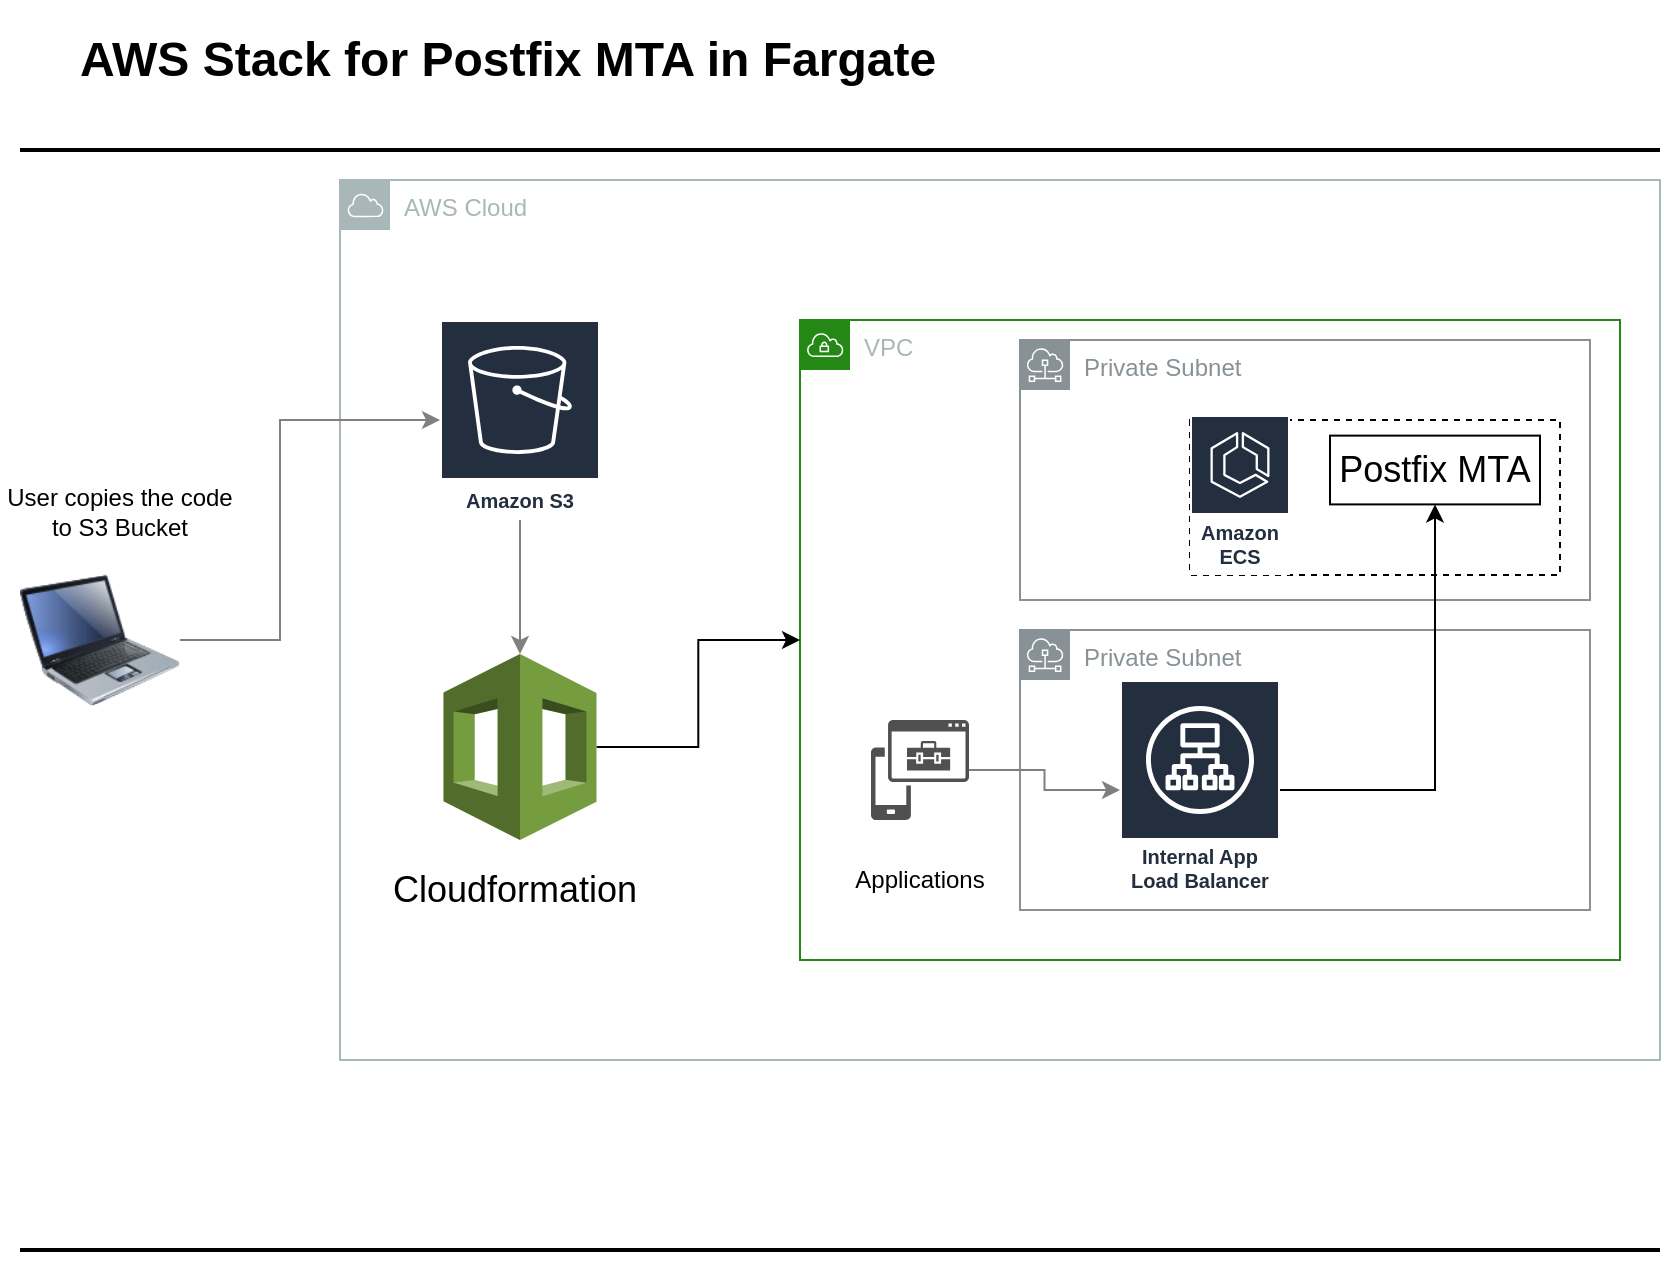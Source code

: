 <mxfile version="15.9.4" type="device"><diagram id="1gh5M92-Dv7Kje0FvXPO" name="Page-1"><mxGraphModel dx="1186" dy="764" grid="1" gridSize="10" guides="1" tooltips="1" connect="1" arrows="1" fold="1" page="1" pageScale="1" pageWidth="850" pageHeight="1100" math="0" shadow="0"><root><mxCell id="0"/><mxCell id="1" parent="0"/><mxCell id="_QtSZX4L54g427YOxzhu-2" value="Private Subnet" style="sketch=0;outlineConnect=0;gradientColor=none;html=1;whiteSpace=wrap;fontSize=12;fontStyle=0;shape=mxgraph.aws4.group;grIcon=mxgraph.aws4.group_subnet;strokeColor=#879196;fillColor=none;verticalAlign=top;align=left;spacingLeft=30;fontColor=#879196;dashed=0;" vertex="1" parent="1"><mxGeometry x="515" y="395" width="285" height="140" as="geometry"/></mxCell><mxCell id="aEa8XvmpuUPSFylOsiCc-5" value="AWS Cloud" style="outlineConnect=0;gradientColor=none;html=1;whiteSpace=wrap;fontSize=12;fontStyle=0;shape=mxgraph.aws4.group;grIcon=mxgraph.aws4.group_aws_cloud;strokeColor=#AAB7B8;fillColor=none;verticalAlign=top;align=left;spacingLeft=30;fontColor=#AAB7B8;dashed=0;" parent="1" vertex="1"><mxGeometry x="175" y="170" width="660" height="440" as="geometry"/></mxCell><mxCell id="aEa8XvmpuUPSFylOsiCc-1" value="VPC" style="points=[[0,0],[0.25,0],[0.5,0],[0.75,0],[1,0],[1,0.25],[1,0.5],[1,0.75],[1,1],[0.75,1],[0.5,1],[0.25,1],[0,1],[0,0.75],[0,0.5],[0,0.25]];outlineConnect=0;gradientColor=none;html=1;whiteSpace=wrap;fontSize=12;fontStyle=0;shape=mxgraph.aws4.group;grIcon=mxgraph.aws4.group_vpc;strokeColor=#248814;fillColor=none;verticalAlign=top;align=left;spacingLeft=30;fontColor=#AAB7B8;dashed=0;" parent="1" vertex="1"><mxGeometry x="405" y="240" width="410" height="320" as="geometry"/></mxCell><mxCell id="_QtSZX4L54g427YOxzhu-1" value="Private Subnet" style="sketch=0;outlineConnect=0;gradientColor=none;html=1;whiteSpace=wrap;fontSize=12;fontStyle=0;shape=mxgraph.aws4.group;grIcon=mxgraph.aws4.group_subnet;strokeColor=#879196;fillColor=none;verticalAlign=top;align=left;spacingLeft=30;fontColor=#879196;dashed=0;" vertex="1" parent="1"><mxGeometry x="515" y="250" width="285" height="130" as="geometry"/></mxCell><mxCell id="aEa8XvmpuUPSFylOsiCc-24" value="" style="rounded=0;whiteSpace=wrap;html=1;fillColor=none;dashed=1;" parent="1" vertex="1"><mxGeometry x="600" y="290" width="185" height="77.5" as="geometry"/></mxCell><mxCell id="aEa8XvmpuUPSFylOsiCc-11" style="edgeStyle=orthogonalEdgeStyle;rounded=0;orthogonalLoop=1;jettySize=auto;html=1;strokeColor=#808080;" parent="1" source="aEa8XvmpuUPSFylOsiCc-8" target="aEa8XvmpuUPSFylOsiCc-10" edge="1"><mxGeometry relative="1" as="geometry"><Array as="points"><mxPoint x="145" y="400"/><mxPoint x="145" y="290"/></Array></mxGeometry></mxCell><mxCell id="aEa8XvmpuUPSFylOsiCc-8" value="" style="image;html=1;image=img/lib/clip_art/computers/Laptop_128x128.png" parent="1" vertex="1"><mxGeometry x="15" y="360" width="80" height="80" as="geometry"/></mxCell><mxCell id="aEa8XvmpuUPSFylOsiCc-53" value="" style="edgeStyle=orthogonalEdgeStyle;rounded=0;orthogonalLoop=1;jettySize=auto;html=1;strokeColor=#808080;entryX=0.5;entryY=0;entryDx=0;entryDy=0;entryPerimeter=0;" parent="1" source="aEa8XvmpuUPSFylOsiCc-10" target="pF-2mMn4ZcCTAVjYhYR_-4" edge="1"><mxGeometry relative="1" as="geometry"><mxPoint x="265" y="380" as="targetPoint"/></mxGeometry></mxCell><mxCell id="aEa8XvmpuUPSFylOsiCc-10" value="Amazon S3" style="outlineConnect=0;fontColor=#232F3E;gradientColor=none;strokeColor=#ffffff;fillColor=#232F3E;dashed=0;verticalLabelPosition=middle;verticalAlign=bottom;align=center;html=1;whiteSpace=wrap;fontSize=10;fontStyle=1;spacing=3;shape=mxgraph.aws4.productIcon;prIcon=mxgraph.aws4.s3;" parent="1" vertex="1"><mxGeometry x="225" y="240" width="80" height="100" as="geometry"/></mxCell><mxCell id="aEa8XvmpuUPSFylOsiCc-27" style="edgeStyle=orthogonalEdgeStyle;rounded=0;orthogonalLoop=1;jettySize=auto;html=1;strokeColor=#808080;exitX=1;exitY=0.5;exitDx=0;exitDy=0;exitPerimeter=0;" parent="1" source="pF-2mMn4ZcCTAVjYhYR_-2" target="aEa8XvmpuUPSFylOsiCc-19" edge="1"><mxGeometry relative="1" as="geometry"><mxPoint x="503.5" y="460" as="sourcePoint"/></mxGeometry></mxCell><mxCell id="_QtSZX4L54g427YOxzhu-3" style="edgeStyle=orthogonalEdgeStyle;rounded=0;orthogonalLoop=1;jettySize=auto;html=1;entryX=0.5;entryY=1;entryDx=0;entryDy=0;" edge="1" parent="1" source="aEa8XvmpuUPSFylOsiCc-19" target="pF-2mMn4ZcCTAVjYhYR_-1"><mxGeometry relative="1" as="geometry"/></mxCell><mxCell id="aEa8XvmpuUPSFylOsiCc-19" value="Internal App Load Balancer" style="outlineConnect=0;fontColor=#232F3E;gradientColor=none;strokeColor=#ffffff;fillColor=#232F3E;dashed=0;verticalLabelPosition=middle;verticalAlign=bottom;align=center;html=1;whiteSpace=wrap;fontSize=10;fontStyle=1;spacing=3;shape=mxgraph.aws4.productIcon;prIcon=mxgraph.aws4.application_load_balancer;" parent="1" vertex="1"><mxGeometry x="565" y="420" width="80" height="110" as="geometry"/></mxCell><mxCell id="aEa8XvmpuUPSFylOsiCc-20" value="Amazon ECS" style="outlineConnect=0;fontColor=#232F3E;gradientColor=none;strokeColor=#ffffff;fillColor=#232F3E;dashed=0;verticalLabelPosition=middle;verticalAlign=bottom;align=center;html=1;whiteSpace=wrap;fontSize=10;fontStyle=1;spacing=3;shape=mxgraph.aws4.productIcon;prIcon=mxgraph.aws4.ecs;" parent="1" vertex="1"><mxGeometry x="600" y="287.5" width="50" height="80" as="geometry"/></mxCell><mxCell id="aEa8XvmpuUPSFylOsiCc-37" value="Applications" style="text;html=1;strokeColor=none;fillColor=none;align=center;verticalAlign=middle;whiteSpace=wrap;rounded=0;dashed=1;" parent="1" vertex="1"><mxGeometry x="405" y="500" width="120" height="40" as="geometry"/></mxCell><mxCell id="aEa8XvmpuUPSFylOsiCc-39" value="" style="line;strokeWidth=2;html=1;fillColor=none;" parent="1" vertex="1"><mxGeometry x="15" y="150" width="820" height="10" as="geometry"/></mxCell><mxCell id="aEa8XvmpuUPSFylOsiCc-40" value="" style="line;strokeWidth=2;html=1;fillColor=none;" parent="1" vertex="1"><mxGeometry x="15" y="700" width="820" height="10" as="geometry"/></mxCell><mxCell id="aEa8XvmpuUPSFylOsiCc-41" value="User copies the code to S3 Bucket" style="text;html=1;strokeColor=none;fillColor=none;align=center;verticalAlign=middle;whiteSpace=wrap;rounded=0;dashed=1;" parent="1" vertex="1"><mxGeometry x="5" y="315.61" width="120" height="40" as="geometry"/></mxCell><mxCell id="aEa8XvmpuUPSFylOsiCc-61" value="&lt;h1&gt;&lt;span style=&quot;text-align: center&quot;&gt;AWS Stack for Postfix MTA in Fargate&lt;/span&gt;&lt;/h1&gt;" style="text;html=1;strokeColor=none;fillColor=none;spacing=5;spacingTop=-20;whiteSpace=wrap;overflow=hidden;rounded=0;" parent="1" vertex="1"><mxGeometry x="40" y="90" width="745" height="40" as="geometry"/></mxCell><mxCell id="pF-2mMn4ZcCTAVjYhYR_-1" value="&lt;font style=&quot;font-size: 18px&quot;&gt;Postfix MTA&lt;/font&gt;" style="rounded=0;whiteSpace=wrap;html=1;" parent="1" vertex="1"><mxGeometry x="670" y="297.81" width="105" height="34.39" as="geometry"/></mxCell><mxCell id="pF-2mMn4ZcCTAVjYhYR_-2" value="" style="sketch=0;pointerEvents=1;shadow=0;dashed=0;html=1;strokeColor=none;labelPosition=center;verticalLabelPosition=bottom;verticalAlign=top;align=center;fillColor=#505050;shape=mxgraph.mscae.intune.intune_mobile_application_management;fontSize=18;" parent="1" vertex="1"><mxGeometry x="440.5" y="440" width="49" height="50" as="geometry"/></mxCell><mxCell id="pF-2mMn4ZcCTAVjYhYR_-5" style="edgeStyle=orthogonalEdgeStyle;rounded=0;orthogonalLoop=1;jettySize=auto;html=1;fontSize=18;" parent="1" source="pF-2mMn4ZcCTAVjYhYR_-4" target="aEa8XvmpuUPSFylOsiCc-1" edge="1"><mxGeometry relative="1" as="geometry"/></mxCell><mxCell id="pF-2mMn4ZcCTAVjYhYR_-4" value="" style="outlineConnect=0;dashed=0;verticalLabelPosition=bottom;verticalAlign=top;align=center;html=1;shape=mxgraph.aws3.cloudformation;fillColor=#759C3E;gradientColor=none;fontSize=18;" parent="1" vertex="1"><mxGeometry x="226.75" y="407" width="76.5" height="93" as="geometry"/></mxCell><mxCell id="pF-2mMn4ZcCTAVjYhYR_-6" value="Cloudformation&amp;nbsp;" style="text;html=1;strokeColor=none;fillColor=none;align=center;verticalAlign=middle;whiteSpace=wrap;rounded=0;fontSize=18;" parent="1" vertex="1"><mxGeometry x="235" y="510" width="60" height="30" as="geometry"/></mxCell></root></mxGraphModel></diagram></mxfile>